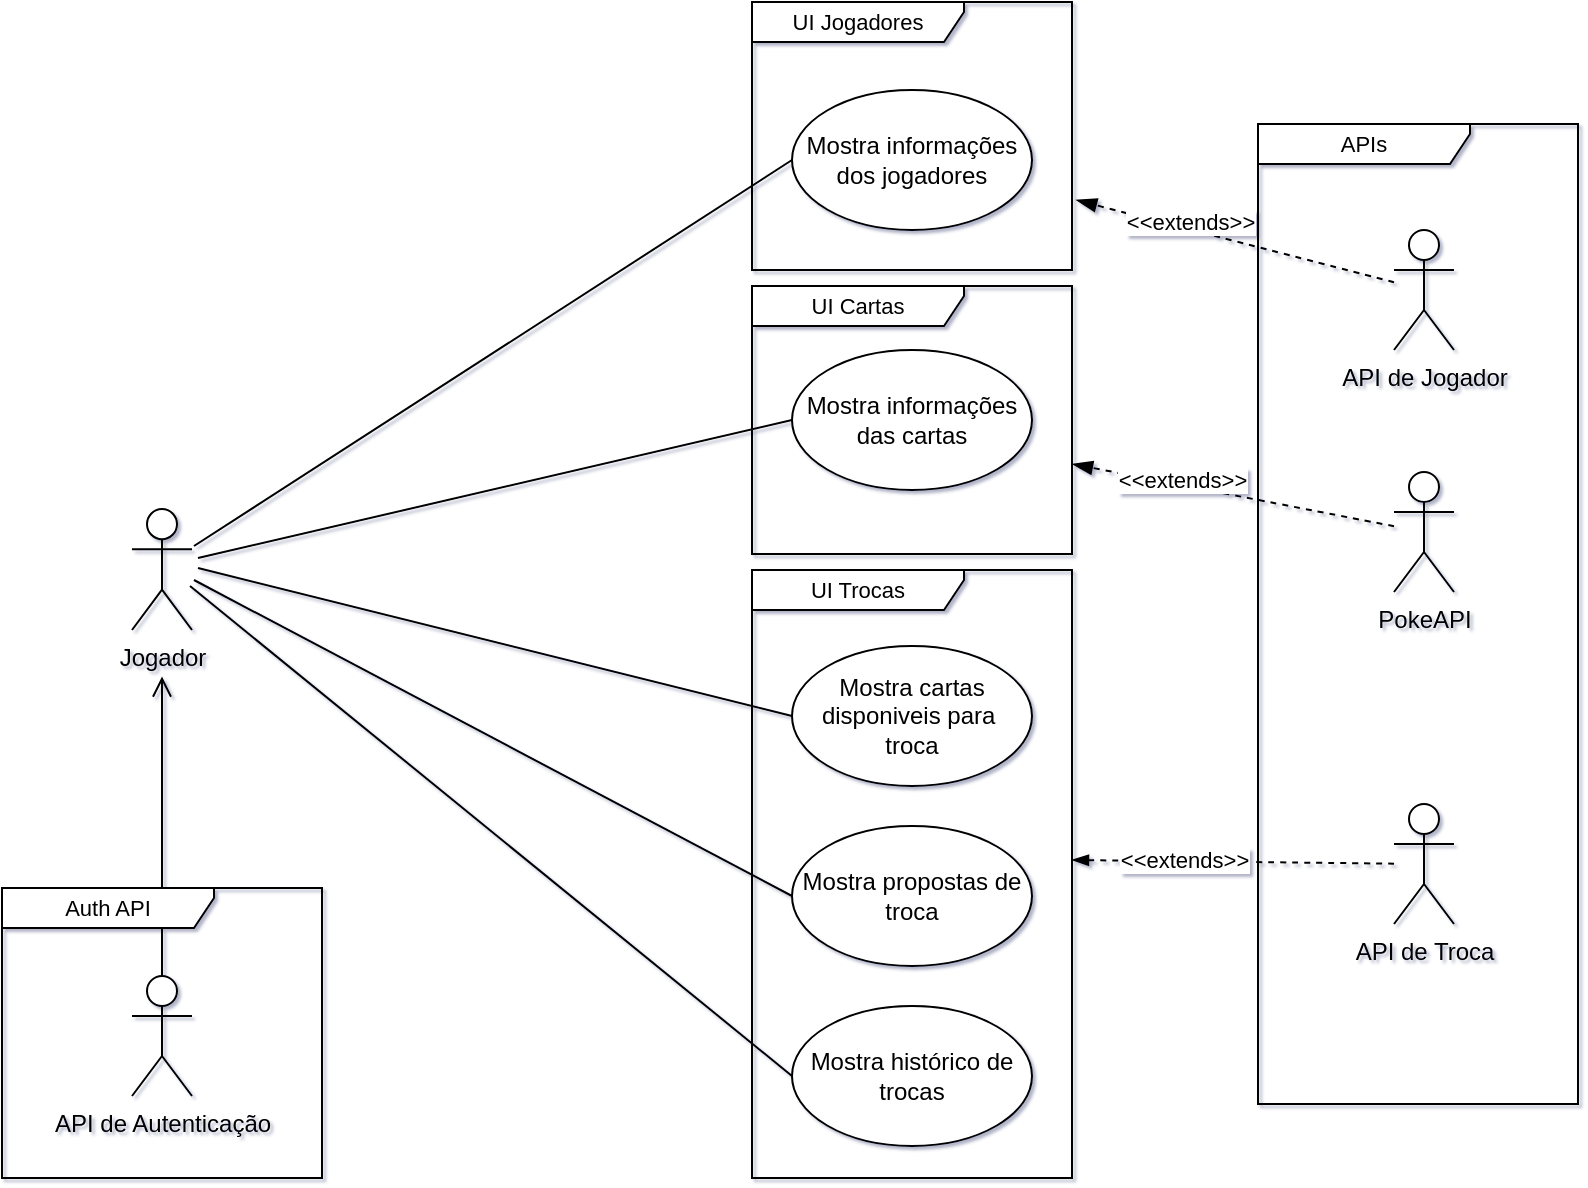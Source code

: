 <mxfile version="26.2.12" pages="2">
  <diagram name="Diagrama de caso de uso" id="q5Q0HnHNC897IRmGhIEo">
    <mxGraphModel dx="1428" dy="785" grid="0" gridSize="10" guides="1" tooltips="1" connect="1" arrows="1" fold="1" page="0" pageScale="1" pageWidth="850" pageHeight="1100" background="none" math="0" shadow="1">
      <root>
        <mxCell id="0" />
        <mxCell id="1" parent="0" />
        <mxCell id="7NV7xG-uS9PKFknftASq-3" style="rounded=0;orthogonalLoop=1;jettySize=auto;html=1;entryX=0;entryY=0.5;entryDx=0;entryDy=0;fontSize=12;startSize=8;endSize=8;endArrow=none;startFill=0;startArrow=none;" parent="1" target="cr2DgL153ClsetmP0AdC-1" edge="1">
          <mxGeometry relative="1" as="geometry">
            <mxPoint x="400" y="195" as="targetPoint" />
            <mxPoint x="163" y="287" as="sourcePoint" />
          </mxGeometry>
        </mxCell>
        <mxCell id="7NV7xG-uS9PKFknftASq-5" style="rounded=0;orthogonalLoop=1;jettySize=auto;html=1;entryX=0;entryY=0.5;entryDx=0;entryDy=0;fontSize=12;startSize=8;endSize=8;endArrow=none;startFill=0;startArrow=none;" parent="1" target="cr2DgL153ClsetmP0AdC-2" edge="1">
          <mxGeometry relative="1" as="geometry">
            <mxPoint x="400" y="335" as="targetPoint" />
            <mxPoint x="163" y="292" as="sourcePoint" />
          </mxGeometry>
        </mxCell>
        <mxCell id="7NV7xG-uS9PKFknftASq-6" style="rounded=0;orthogonalLoop=1;jettySize=auto;html=1;entryX=0;entryY=0.5;entryDx=0;entryDy=0;fontSize=12;startSize=8;endSize=8;endArrow=none;startFill=0;startArrow=none;" parent="1" target="cr2DgL153ClsetmP0AdC-4" edge="1">
          <mxGeometry relative="1" as="geometry">
            <mxPoint x="400" y="405" as="targetPoint" />
            <mxPoint x="161" y="298" as="sourcePoint" />
          </mxGeometry>
        </mxCell>
        <mxCell id="7NV7xG-uS9PKFknftASq-7" style="rounded=0;orthogonalLoop=1;jettySize=auto;html=1;entryX=0;entryY=0.5;entryDx=0;entryDy=0;fontSize=12;startSize=8;endSize=8;endArrow=none;startFill=0;startArrow=none;" parent="1" target="cr2DgL153ClsetmP0AdC-5" edge="1">
          <mxGeometry relative="1" as="geometry">
            <mxPoint x="400" y="475" as="targetPoint" />
            <mxPoint x="159" y="301" as="sourcePoint" />
          </mxGeometry>
        </mxCell>
        <mxCell id="1iPAXhDrvb-g_Z3nLl4W-2" value="Jogador&lt;div&gt;&lt;br&gt;&lt;/div&gt;" style="shape=umlActor;verticalLabelPosition=bottom;verticalAlign=top;html=1;outlineConnect=0;labelBackgroundColor=none;" parent="1" vertex="1">
          <mxGeometry x="130" y="262.5" width="30" height="60.5" as="geometry" />
        </mxCell>
        <mxCell id="cr2DgL153ClsetmP0AdC-1" value="Mostra informações das cartas" style="ellipse;whiteSpace=wrap;html=1;" parent="1" vertex="1">
          <mxGeometry x="460" y="183" width="120" height="70" as="geometry" />
        </mxCell>
        <mxCell id="cr2DgL153ClsetmP0AdC-2" value="Mostra cartas disponiveis para&amp;nbsp;&lt;div&gt;troca&lt;/div&gt;" style="ellipse;whiteSpace=wrap;html=1;" parent="1" vertex="1">
          <mxGeometry x="460" y="331" width="120" height="70" as="geometry" />
        </mxCell>
        <mxCell id="cr2DgL153ClsetmP0AdC-3" value="Mostra i&lt;span style=&quot;background-color: transparent; color: light-dark(rgb(0, 0, 0), rgb(255, 255, 255));&quot;&gt;nformações dos jogadores&lt;/span&gt;" style="ellipse;whiteSpace=wrap;html=1;" parent="1" vertex="1">
          <mxGeometry x="460" y="53" width="120" height="70" as="geometry" />
        </mxCell>
        <mxCell id="cr2DgL153ClsetmP0AdC-4" value="Mostra propostas de troca" style="ellipse;whiteSpace=wrap;html=1;" parent="1" vertex="1">
          <mxGeometry x="460" y="421" width="120" height="70" as="geometry" />
        </mxCell>
        <mxCell id="cr2DgL153ClsetmP0AdC-5" value="Mostra histórico de trocas" style="ellipse;whiteSpace=wrap;html=1;" parent="1" vertex="1">
          <mxGeometry x="460" y="511" width="120" height="70" as="geometry" />
        </mxCell>
        <mxCell id="01l0vP2sXItomz10LRTy-16" style="shape=connector;rounded=0;orthogonalLoop=1;jettySize=auto;html=1;entryX=0;entryY=0.5;entryDx=0;entryDy=0;strokeColor=default;align=center;verticalAlign=middle;fontFamily=Helvetica;fontSize=12;fontColor=default;labelBackgroundColor=default;startFill=0;startSize=8;endArrow=none;endSize=8;startArrow=none;" parent="1" target="cr2DgL153ClsetmP0AdC-3" edge="1">
          <mxGeometry relative="1" as="geometry">
            <mxPoint x="161" y="281" as="sourcePoint" />
          </mxGeometry>
        </mxCell>
        <mxCell id="fW-dDwqVfDjb9ZclWdb1-9" value="UI Jogadores" style="shape=umlFrame;whiteSpace=wrap;html=1;pointerEvents=0;fontFamily=Helvetica;fontSize=11;fontColor=default;labelBackgroundColor=default;width=106;height=20;" parent="1" vertex="1">
          <mxGeometry x="440" y="9" width="160" height="134" as="geometry" />
        </mxCell>
        <mxCell id="01l0vP2sXItomz10LRTy-3" value="APIs" style="shape=umlFrame;whiteSpace=wrap;html=1;pointerEvents=0;fontFamily=Helvetica;fontSize=11;fontColor=default;labelBackgroundColor=default;width=106;height=20;" parent="1" vertex="1">
          <mxGeometry x="693" y="70" width="160" height="490" as="geometry" />
        </mxCell>
        <mxCell id="AETbVoD7sWcdyevvZo6Y-5" value="API de Jogador" style="shape=umlActor;verticalLabelPosition=bottom;verticalAlign=top;html=1;outlineConnect=0;" parent="1" vertex="1">
          <mxGeometry x="761" y="123" width="30" height="60" as="geometry" />
        </mxCell>
        <mxCell id="AETbVoD7sWcdyevvZo6Y-9" value="PokeAPI" style="shape=umlActor;verticalLabelPosition=bottom;verticalAlign=top;html=1;outlineConnect=0;" parent="1" vertex="1">
          <mxGeometry x="761" y="244" width="30" height="60" as="geometry" />
        </mxCell>
        <mxCell id="AETbVoD7sWcdyevvZo6Y-10" value="API de Troca" style="shape=umlActor;verticalLabelPosition=bottom;verticalAlign=top;html=1;outlineConnect=0;" parent="1" vertex="1">
          <mxGeometry x="761" y="410" width="30" height="60" as="geometry" />
        </mxCell>
        <mxCell id="AETbVoD7sWcdyevvZo6Y-13" style="edgeStyle=none;curved=1;rounded=0;orthogonalLoop=1;jettySize=auto;html=1;entryX=1.013;entryY=0.739;entryDx=0;entryDy=0;entryPerimeter=0;fontSize=12;startSize=8;endSize=8;endArrow=blockThin;endFill=1;dashed=1;" parent="1" source="AETbVoD7sWcdyevvZo6Y-5" target="fW-dDwqVfDjb9ZclWdb1-9" edge="1">
          <mxGeometry relative="1" as="geometry" />
        </mxCell>
        <mxCell id="sfoTxM4zX_ERkdPOaKE--1" value="&amp;lt;&amp;lt;extends&amp;gt;&amp;gt;" style="edgeLabel;html=1;align=center;verticalAlign=middle;resizable=0;points=[];" parent="AETbVoD7sWcdyevvZo6Y-13" vertex="1" connectable="0">
          <mxGeometry x="0.45" y="-2" relative="1" as="geometry">
            <mxPoint x="12" y="1" as="offset" />
          </mxGeometry>
        </mxCell>
        <mxCell id="AETbVoD7sWcdyevvZo6Y-14" style="edgeStyle=none;curved=1;rounded=0;orthogonalLoop=1;jettySize=auto;html=1;entryX=1;entryY=0.477;entryDx=0;entryDy=0;entryPerimeter=0;fontSize=12;endArrow=blockThin;endFill=1;dashed=1;" parent="1" source="AETbVoD7sWcdyevvZo6Y-10" target="aWo8lq3ti_d89RVqLucp-1" edge="1">
          <mxGeometry relative="1" as="geometry" />
        </mxCell>
        <mxCell id="sfoTxM4zX_ERkdPOaKE--4" value="&amp;lt;&amp;lt;extends&amp;gt;&amp;gt;" style="edgeLabel;html=1;align=center;verticalAlign=middle;resizable=0;points=[];" parent="AETbVoD7sWcdyevvZo6Y-14" vertex="1" connectable="0">
          <mxGeometry x="0.293" y="1" relative="1" as="geometry">
            <mxPoint x="-1" y="-2" as="offset" />
          </mxGeometry>
        </mxCell>
        <mxCell id="AETbVoD7sWcdyevvZo6Y-15" style="edgeStyle=none;curved=1;rounded=0;orthogonalLoop=1;jettySize=auto;html=1;entryX=1;entryY=0.664;entryDx=0;entryDy=0;entryPerimeter=0;fontSize=12;startSize=8;endSize=8;endArrow=blockThin;endFill=1;dashed=1;" parent="1" source="AETbVoD7sWcdyevvZo6Y-9" target="aWo8lq3ti_d89RVqLucp-5" edge="1">
          <mxGeometry relative="1" as="geometry" />
        </mxCell>
        <mxCell id="sfoTxM4zX_ERkdPOaKE--3" value="&amp;lt;&amp;lt;extends&amp;gt;&amp;gt;" style="edgeLabel;html=1;align=center;verticalAlign=middle;resizable=0;points=[];" parent="AETbVoD7sWcdyevvZo6Y-15" vertex="1" connectable="0">
          <mxGeometry x="0.348" relative="1" as="geometry">
            <mxPoint x="2" y="-2" as="offset" />
          </mxGeometry>
        </mxCell>
        <mxCell id="AETbVoD7sWcdyevvZo6Y-17" style="edgeStyle=none;curved=1;rounded=0;orthogonalLoop=1;jettySize=auto;html=1;fontSize=12;startSize=8;endSize=8;endArrow=open;endFill=0;" parent="1" source="AETbVoD7sWcdyevvZo6Y-16" edge="1">
          <mxGeometry relative="1" as="geometry">
            <mxPoint x="145" y="346.238" as="targetPoint" />
          </mxGeometry>
        </mxCell>
        <mxCell id="AETbVoD7sWcdyevvZo6Y-16" value="API de Autenticação" style="shape=umlActor;verticalLabelPosition=bottom;verticalAlign=top;html=1;outlineConnect=0;" parent="1" vertex="1">
          <mxGeometry x="130" y="496" width="30" height="60" as="geometry" />
        </mxCell>
        <mxCell id="aWo8lq3ti_d89RVqLucp-1" value="UI Trocas" style="shape=umlFrame;whiteSpace=wrap;html=1;pointerEvents=0;fontFamily=Helvetica;fontSize=11;fontColor=default;labelBackgroundColor=default;width=106;height=20;" parent="1" vertex="1">
          <mxGeometry x="440" y="293" width="160" height="304" as="geometry" />
        </mxCell>
        <mxCell id="aWo8lq3ti_d89RVqLucp-5" value="UI Cartas" style="shape=umlFrame;whiteSpace=wrap;html=1;pointerEvents=0;fontFamily=Helvetica;fontSize=11;fontColor=default;labelBackgroundColor=default;width=106;height=20;" parent="1" vertex="1">
          <mxGeometry x="440" y="151" width="160" height="134" as="geometry" />
        </mxCell>
        <mxCell id="_fXUxbXjyx4xaNuiFVpw-1" value="Auth API" style="shape=umlFrame;whiteSpace=wrap;html=1;pointerEvents=0;fontFamily=Helvetica;fontSize=11;fontColor=default;labelBackgroundColor=default;width=106;height=20;" vertex="1" parent="1">
          <mxGeometry x="65" y="452" width="160" height="145" as="geometry" />
        </mxCell>
      </root>
    </mxGraphModel>
  </diagram>
  <diagram id="-CV712XTLlUQQxjlEUlC" name="Diagrama de classes">
    <mxGraphModel dx="4019" dy="4224" grid="0" gridSize="10" guides="1" tooltips="1" connect="1" arrows="1" fold="1" page="1" pageScale="1" pageWidth="2339" pageHeight="3300" math="0" shadow="1">
      <root>
        <mxCell id="0" />
        <mxCell id="1" parent="0" />
        <mxCell id="ZPA1uZj1T_bXoZJsJ8JU-5" style="edgeStyle=orthogonalEdgeStyle;rounded=0;orthogonalLoop=1;jettySize=auto;html=1;entryX=0.5;entryY=0;entryDx=0;entryDy=0;" parent="1" source="NgLpLEp_pREK2nsnqpGd-26" target="ZPA1uZj1T_bXoZJsJ8JU-4" edge="1">
          <mxGeometry relative="1" as="geometry" />
        </mxCell>
        <mxCell id="ZPA1uZj1T_bXoZJsJ8JU-10" style="edgeStyle=orthogonalEdgeStyle;rounded=0;orthogonalLoop=1;jettySize=auto;html=1;entryX=0.5;entryY=1;entryDx=0;entryDy=0;endArrow=block;endFill=0;" parent="1" source="NgLpLEp_pREK2nsnqpGd-26" target="qqAHrHeiML-xpkpBoISj-18" edge="1">
          <mxGeometry relative="1" as="geometry" />
        </mxCell>
        <mxCell id="NgLpLEp_pREK2nsnqpGd-26" value="&lt;div style=&quot;line-height: 150%;&quot;&gt;&lt;p style=&quot;margin:0px;margin-top:4px;text-align:center;&quot;&gt;&lt;b&gt;LoginADM&lt;/b&gt;&lt;/p&gt;&lt;hr size=&quot;1&quot; style=&quot;border-style:solid;&quot;&gt;&lt;p style=&quot;margin:0px;margin-left:4px;&quot;&gt;+ password: String&lt;/p&gt;&lt;p style=&quot;margin:0px;margin-left:4px;&quot;&gt;+ name: String&lt;/p&gt;&lt;hr size=&quot;1&quot; style=&quot;border-style:solid;&quot;&gt;&lt;p style=&quot;margin:0px;margin-left:4px;&quot;&gt;+ autenticate(): bool&lt;/p&gt;&lt;p style=&quot;margin:0px;margin-left:4px;&quot;&gt;&lt;br&gt;&lt;/p&gt;&lt;p style=&quot;margin:0px;margin-left:4px;&quot;&gt;&lt;br&gt;&lt;/p&gt;&lt;/div&gt;" style="verticalAlign=top;align=left;overflow=fill;html=1;whiteSpace=wrap;" parent="1" vertex="1">
          <mxGeometry x="-1294.5" y="-1037" width="187" height="113" as="geometry" />
        </mxCell>
        <mxCell id="Z8R0I0xb3j2OHpnb4Ci0-22" style="edgeStyle=none;shape=connector;curved=1;rounded=0;orthogonalLoop=1;jettySize=auto;html=1;entryX=0.5;entryY=1;entryDx=0;entryDy=0;strokeColor=default;align=center;verticalAlign=middle;fontFamily=Helvetica;fontSize=12;fontColor=default;labelBackgroundColor=default;startFill=0;startSize=8;endArrow=classic;endSize=8;endFill=1;exitX=0.75;exitY=1;exitDx=0;exitDy=0;" parent="1" edge="1">
          <mxGeometry relative="1" as="geometry">
            <Array as="points">
              <mxPoint x="9" y="1148" />
            </Array>
            <mxPoint x="-83" y="934" as="targetPoint" />
          </mxGeometry>
        </mxCell>
        <mxCell id="qqAHrHeiML-xpkpBoISj-18" value="&lt;p style=&quot;margin:0px;margin-top:4px;text-align:center;&quot;&gt;&lt;i&gt;&amp;lt;&amp;lt;Interface&amp;gt;&amp;gt;&lt;/i&gt;&lt;br&gt;&lt;b&gt;IAutenticator&lt;/b&gt;&lt;/p&gt;&lt;hr size=&quot;1&quot; style=&quot;border-style:solid;&quot;&gt;&lt;p style=&quot;margin:0px;margin-left:4px;&quot;&gt;+ autenticate(): bool&lt;/p&gt;" style="verticalAlign=top;align=left;overflow=fill;html=1;whiteSpace=wrap;" parent="1" vertex="1">
          <mxGeometry x="-1296" y="-1157" width="190" height="69" as="geometry" />
        </mxCell>
        <mxCell id="ZPA1uZj1T_bXoZJsJ8JU-4" value="&lt;div style=&quot;line-height: 150%;&quot;&gt;&lt;p style=&quot;margin:0px;margin-top:4px;text-align:center;&quot;&gt;&lt;b&gt;ADMPanel&lt;/b&gt;&lt;/p&gt;&lt;hr size=&quot;1&quot; style=&quot;border-style:solid;&quot;&gt;&lt;p style=&quot;margin:0px;margin-left:4px;&quot;&gt;&amp;nbsp;+ name: String&amp;nbsp;&lt;/p&gt;&lt;p style=&quot;margin:0px;margin-left:4px;&quot;&gt;&amp;nbsp;- playerPanel: IPlayerPanel&lt;/p&gt;&lt;p style=&quot;margin:0px;margin-left:4px;&quot;&gt;&amp;nbsp;- tradePanel: ITradePanel&lt;/p&gt;&lt;p style=&quot;margin:0px;margin-left:4px;&quot;&gt;&amp;nbsp;- cardPanel: ICardPanel&lt;/p&gt;&lt;hr size=&quot;1&quot; style=&quot;border-style:solid;&quot;&gt;&lt;p style=&quot;margin:0px;margin-left:4px;&quot;&gt;+logout()&lt;/p&gt;&lt;/div&gt;" style="verticalAlign=top;align=left;overflow=fill;html=1;whiteSpace=wrap;" parent="1" vertex="1">
          <mxGeometry x="-1294.5" y="-871" width="187" height="147" as="geometry" />
        </mxCell>
        <mxCell id="L6c-gYu3XrX1uwC1TXvT-27" style="edgeStyle=orthogonalEdgeStyle;rounded=0;orthogonalLoop=1;jettySize=auto;html=1;exitX=0.45;exitY=0.012;exitDx=0;exitDy=0;exitPerimeter=0;endArrow=block;endFill=0;dashed=1;" parent="1" source="L6c-gYu3XrX1uwC1TXvT-5" target="L6c-gYu3XrX1uwC1TXvT-20" edge="1">
          <mxGeometry relative="1" as="geometry" />
        </mxCell>
        <mxCell id="L6c-gYu3XrX1uwC1TXvT-36" style="edgeStyle=orthogonalEdgeStyle;rounded=0;orthogonalLoop=1;jettySize=auto;html=1;" parent="1" source="L6c-gYu3XrX1uwC1TXvT-5" target="L6c-gYu3XrX1uwC1TXvT-32" edge="1">
          <mxGeometry relative="1" as="geometry" />
        </mxCell>
        <mxCell id="L6c-gYu3XrX1uwC1TXvT-5" value="PlayerPanelADM" style="swimlane;fontStyle=1;align=center;verticalAlign=top;childLayout=stackLayout;horizontal=1;startSize=26;horizontalStack=0;resizeParent=1;resizeParentMax=0;resizeLast=0;collapsible=1;marginBottom=0;whiteSpace=wrap;html=1;" parent="1" vertex="1">
          <mxGeometry x="-1549" y="-492" width="160" height="86" as="geometry" />
        </mxCell>
        <mxCell id="L6c-gYu3XrX1uwC1TXvT-6" value="- playersData: PlayersData" style="text;strokeColor=none;fillColor=none;align=left;verticalAlign=top;spacingLeft=4;spacingRight=4;overflow=hidden;rotatable=0;points=[[0,0.5],[1,0.5]];portConstraint=eastwest;whiteSpace=wrap;html=1;" parent="L6c-gYu3XrX1uwC1TXvT-5" vertex="1">
          <mxGeometry y="26" width="160" height="26" as="geometry" />
        </mxCell>
        <mxCell id="L6c-gYu3XrX1uwC1TXvT-7" value="" style="line;strokeWidth=1;fillColor=none;align=left;verticalAlign=middle;spacingTop=-1;spacingLeft=3;spacingRight=3;rotatable=0;labelPosition=right;points=[];portConstraint=eastwest;strokeColor=inherit;" parent="L6c-gYu3XrX1uwC1TXvT-5" vertex="1">
          <mxGeometry y="52" width="160" height="8" as="geometry" />
        </mxCell>
        <mxCell id="qqAHrHeiML-xpkpBoISj-11" value="&lt;p style=&quot;margin: 0px 0px 0px 4px;&quot;&gt;&lt;span style=&quot;background-color: transparent; color: light-dark(rgb(0, 0, 0), rgb(255, 255, 255));&quot;&gt;+ sh&lt;/span&gt;&lt;span style=&quot;color: rgba(0, 0, 0, 0); font-family: monospace; font-size: 0px; text-wrap-mode: nowrap; background-color: transparent;&quot;&gt;%3CmxGraphModel%3E%3Croot%3E%3CmxCell%20id%3D%220%22%2F%3E%3CmxCell%20id%3D%221%22%20parent%3D%220%22%2F%3E%3CmxCell%20id%3D%222%22%20value%3D%22%26lt%3Bp%20style%3D%26quot%3Bmargin%3A0px%3Bmargin-top%3A4px%3Btext-align%3Acenter%3B%26quot%3B%26gt%3B%26lt%3Bi%26gt%3B%26amp%3Blt%3B%26amp%3Blt%3BInterface%26amp%3Bgt%3B%26amp%3Bgt%3B%26lt%3B%2Fi%26gt%3B%26lt%3Bbr%2F%26gt%3B%26lt%3Bb%26gt%3BInterface%26lt%3B%2Fb%26gt%3B%26lt%3B%2Fp%26gt%3B%26lt%3Bhr%20size%3D%26quot%3B1%26quot%3B%20style%3D%26quot%3Bborder-style%3Asolid%3B%26quot%3B%2F%26gt%3B%26lt%3Bp%20style%3D%26quot%3Bmargin%3A0px%3Bmargin-left%3A4px%3B%26quot%3B%26gt%3B%2B%20field1%3A%20Type%26lt%3Bbr%2F%26gt%3B%2B%20field2%3A%20Type%26lt%3B%2Fp%26gt%3B%26lt%3Bhr%20size%3D%26quot%3B1%26quot%3B%20style%3D%26quot%3Bborder-style%3Asolid%3B%26quot%3B%2F%26gt%3B%26lt%3Bp%20style%3D%26quot%3Bmargin%3A0px%3Bmargin-left%3A4px%3B%26quot%3B%26gt%3B%2B%20method1(Type)%3A%20Type%26lt%3Bbr%2F%26gt%3B%2B%20method2(Type%2C%20Type)%3A%20Type%26lt%3B%2Fp%26gt%3B%22%20style%3D%22verticalAlign%3Dtop%3Balign%3Dleft%3Boverflow%3Dfill%3Bhtml%3D1%3BwhiteSpace%3Dwrap%3B%22%20vertex%3D%221%22%20parent%3D%221%22%3E%3CmxGeometry%20x%3D%22-298%22%20y%3D%22-657%22%20width%3D%22190%22%20height%3D%22140%22%20as%3D%22geometry%22%2F%3E%3C%2FmxCell%3E%3C%2Froot%3E%3C%2FmxGraphModel%3E&lt;/span&gt;&lt;span style=&quot;background-color: transparent; color: light-dark(rgb(0, 0, 0), rgb(255, 255, 255));&quot;&gt;owPlayersInfo&lt;/span&gt;&lt;span style=&quot;background-color: transparent; color: light-dark(rgb(0, 0, 0), rgb(255, 255, 255)); text-align: center;&quot;&gt;()&lt;/span&gt;&lt;/p&gt;" style="text;strokeColor=none;fillColor=none;align=left;verticalAlign=top;spacingLeft=4;spacingRight=4;overflow=hidden;rotatable=0;points=[[0,0.5],[1,0.5]];portConstraint=eastwest;whiteSpace=wrap;html=1;" parent="L6c-gYu3XrX1uwC1TXvT-5" vertex="1">
          <mxGeometry y="60" width="160" height="26" as="geometry" />
        </mxCell>
        <mxCell id="L6c-gYu3XrX1uwC1TXvT-29" style="edgeStyle=orthogonalEdgeStyle;rounded=0;orthogonalLoop=1;jettySize=auto;html=1;entryX=0.5;entryY=1;entryDx=0;entryDy=0;dashed=1;endArrow=block;endFill=0;" parent="1" source="L6c-gYu3XrX1uwC1TXvT-10" target="L6c-gYu3XrX1uwC1TXvT-19" edge="1">
          <mxGeometry relative="1" as="geometry" />
        </mxCell>
        <mxCell id="L6c-gYu3XrX1uwC1TXvT-10" value="TradePanelADM&lt;div&gt;&lt;br&gt;&lt;/div&gt;" style="swimlane;fontStyle=1;align=center;verticalAlign=top;childLayout=stackLayout;horizontal=1;startSize=26;horizontalStack=0;resizeParent=1;resizeParentMax=0;resizeLast=0;collapsible=1;marginBottom=0;whiteSpace=wrap;html=1;" parent="1" vertex="1">
          <mxGeometry x="-1281" y="-492" width="160" height="121" as="geometry" />
        </mxCell>
        <mxCell id="L6c-gYu3XrX1uwC1TXvT-11" value="- tradesData: TradesData" style="text;strokeColor=none;fillColor=none;align=left;verticalAlign=top;spacingLeft=4;spacingRight=4;overflow=hidden;rotatable=0;points=[[0,0.5],[1,0.5]];portConstraint=eastwest;whiteSpace=wrap;html=1;" parent="L6c-gYu3XrX1uwC1TXvT-10" vertex="1">
          <mxGeometry y="26" width="160" height="25" as="geometry" />
        </mxCell>
        <mxCell id="L6c-gYu3XrX1uwC1TXvT-12" value="" style="line;strokeWidth=1;fillColor=none;align=left;verticalAlign=middle;spacingTop=-1;spacingLeft=3;spacingRight=3;rotatable=0;labelPosition=right;points=[];portConstraint=eastwest;strokeColor=inherit;" parent="L6c-gYu3XrX1uwC1TXvT-10" vertex="1">
          <mxGeometry y="51" width="160" height="8" as="geometry" />
        </mxCell>
        <mxCell id="qqAHrHeiML-xpkpBoISj-24" value="&lt;p style=&quot;margin: 0px 0px 0px 4px;&quot;&gt;+ showOpenTrades()&lt;/p&gt;&lt;p style=&quot;margin: 0px 0px 0px 4px;&quot;&gt;+ showTradesProposal()&lt;/p&gt;&lt;p style=&quot;margin: 0px 0px 0px 4px;&quot;&gt;+ showTradesHistory()&lt;/p&gt;" style="text;strokeColor=none;fillColor=none;align=left;verticalAlign=top;spacingLeft=4;spacingRight=4;overflow=hidden;rotatable=0;points=[[0,0.5],[1,0.5]];portConstraint=eastwest;whiteSpace=wrap;html=1;" parent="L6c-gYu3XrX1uwC1TXvT-10" vertex="1">
          <mxGeometry y="59" width="160" height="62" as="geometry" />
        </mxCell>
        <mxCell id="L6c-gYu3XrX1uwC1TXvT-31" style="edgeStyle=orthogonalEdgeStyle;rounded=0;orthogonalLoop=1;jettySize=auto;html=1;entryX=0.5;entryY=1;entryDx=0;entryDy=0;dashed=1;endArrow=block;endFill=0;" parent="1" source="L6c-gYu3XrX1uwC1TXvT-14" target="L6c-gYu3XrX1uwC1TXvT-18" edge="1">
          <mxGeometry relative="1" as="geometry" />
        </mxCell>
        <mxCell id="L6c-gYu3XrX1uwC1TXvT-50" style="edgeStyle=orthogonalEdgeStyle;rounded=0;orthogonalLoop=1;jettySize=auto;html=1;entryX=0.5;entryY=0;entryDx=0;entryDy=0;" parent="1" source="L6c-gYu3XrX1uwC1TXvT-14" target="L6c-gYu3XrX1uwC1TXvT-40" edge="1">
          <mxGeometry relative="1" as="geometry" />
        </mxCell>
        <mxCell id="L6c-gYu3XrX1uwC1TXvT-14" value="CardPanelADM" style="swimlane;fontStyle=1;align=center;verticalAlign=top;childLayout=stackLayout;horizontal=1;startSize=26;horizontalStack=0;resizeParent=1;resizeParentMax=0;resizeLast=0;collapsible=1;marginBottom=0;whiteSpace=wrap;html=1;" parent="1" vertex="1">
          <mxGeometry x="-999" y="-492" width="160" height="88" as="geometry" />
        </mxCell>
        <mxCell id="L6c-gYu3XrX1uwC1TXvT-15" value="- cardsData: CardsData" style="text;strokeColor=none;fillColor=none;align=left;verticalAlign=top;spacingLeft=4;spacingRight=4;overflow=hidden;rotatable=0;points=[[0,0.5],[1,0.5]];portConstraint=eastwest;whiteSpace=wrap;html=1;" parent="L6c-gYu3XrX1uwC1TXvT-14" vertex="1">
          <mxGeometry y="26" width="160" height="26" as="geometry" />
        </mxCell>
        <mxCell id="L6c-gYu3XrX1uwC1TXvT-16" value="" style="line;strokeWidth=1;fillColor=none;align=left;verticalAlign=middle;spacingTop=-1;spacingLeft=3;spacingRight=3;rotatable=0;labelPosition=right;points=[];portConstraint=eastwest;strokeColor=inherit;" parent="L6c-gYu3XrX1uwC1TXvT-14" vertex="1">
          <mxGeometry y="52" width="160" height="8" as="geometry" />
        </mxCell>
        <mxCell id="qqAHrHeiML-xpkpBoISj-20" value="&lt;p style=&quot;margin: 0px 0px 0px 4px;&quot;&gt;+ showCardsInfo()&lt;/p&gt;" style="text;strokeColor=none;fillColor=none;align=left;verticalAlign=top;spacingLeft=4;spacingRight=4;overflow=hidden;rotatable=0;points=[[0,0.5],[1,0.5]];portConstraint=eastwest;whiteSpace=wrap;html=1;" parent="L6c-gYu3XrX1uwC1TXvT-14" vertex="1">
          <mxGeometry y="60" width="160" height="28" as="geometry" />
        </mxCell>
        <mxCell id="L6c-gYu3XrX1uwC1TXvT-18" value="&lt;p style=&quot;margin:0px;margin-top:4px;text-align:center;&quot;&gt;&lt;i&gt;&amp;lt;&amp;lt;Interface&amp;gt;&amp;gt;&lt;/i&gt;&lt;br&gt;&lt;b&gt;ICardPanel&lt;/b&gt;&lt;/p&gt;&lt;hr size=&quot;1&quot; style=&quot;border-style:solid;&quot;&gt;&lt;p style=&quot;margin:0px;margin-left:4px;&quot;&gt;+ showCardsInfo()&lt;/p&gt;" style="verticalAlign=top;align=left;overflow=fill;html=1;whiteSpace=wrap;" parent="1" vertex="1">
          <mxGeometry x="-1014" y="-663" width="190" height="70" as="geometry" />
        </mxCell>
        <mxCell id="L6c-gYu3XrX1uwC1TXvT-19" value="&lt;p style=&quot;margin:0px;margin-top:4px;text-align:center;&quot;&gt;&lt;i&gt;&amp;lt;&amp;lt;Interface&amp;gt;&amp;gt;&lt;/i&gt;&lt;br&gt;&lt;b&gt;ITradePanel&lt;/b&gt;&lt;/p&gt;&lt;hr size=&quot;1&quot; style=&quot;border-style:solid;&quot;&gt;&lt;p style=&quot;margin: 0px 0px 0px 4px;&quot;&gt;+ showOpenTrades()&lt;/p&gt;&lt;p style=&quot;margin: 0px 0px 0px 4px;&quot;&gt;+ showTradesProposal()&lt;/p&gt;&lt;p style=&quot;margin: 0px 0px 0px 4px;&quot;&gt;+ showTradesHistory()&lt;/p&gt;" style="verticalAlign=top;align=left;overflow=fill;html=1;whiteSpace=wrap;" parent="1" vertex="1">
          <mxGeometry x="-1296" y="-663" width="190" height="99" as="geometry" />
        </mxCell>
        <mxCell id="L6c-gYu3XrX1uwC1TXvT-20" value="&lt;p style=&quot;margin:0px;margin-top:4px;text-align:center;&quot;&gt;&lt;i&gt;&amp;lt;&amp;lt;Interface&amp;gt;&amp;gt;&lt;/i&gt;&lt;br&gt;&lt;b&gt;IPlayerPanel&lt;/b&gt;&lt;/p&gt;&lt;hr size=&quot;1&quot; style=&quot;border-style:solid;&quot;&gt;&lt;p style=&quot;margin: 0px 0px 0px 4px;&quot;&gt;&lt;span style=&quot;background-color: transparent; color: light-dark(rgb(0, 0, 0), rgb(255, 255, 255));&quot;&gt;+ sh&lt;/span&gt;&lt;span style=&quot;color: rgba(0, 0, 0, 0); font-family: monospace; font-size: 0px; text-wrap-mode: nowrap; background-color: transparent;&quot;&gt;%3CmxGraphModel%3E%3Croot%3E%3CmxCell%20id%3D%220%22%2F%3E%3CmxCell%20id%3D%221%22%20parent%3D%220%22%2F%3E%3CmxCell%20id%3D%222%22%20value%3D%22%26lt%3Bp%20style%3D%26quot%3Bmargin%3A0px%3Bmargin-top%3A4px%3Btext-align%3Acenter%3B%26quot%3B%26gt%3B%26lt%3Bi%26gt%3B%26amp%3Blt%3B%26amp%3Blt%3BInterface%26amp%3Bgt%3B%26amp%3Bgt%3B%26lt%3B%2Fi%26gt%3B%26lt%3Bbr%2F%26gt%3B%26lt%3Bb%26gt%3BInterface%26lt%3B%2Fb%26gt%3B%26lt%3B%2Fp%26gt%3B%26lt%3Bhr%20size%3D%26quot%3B1%26quot%3B%20style%3D%26quot%3Bborder-style%3Asolid%3B%26quot%3B%2F%26gt%3B%26lt%3Bp%20style%3D%26quot%3Bmargin%3A0px%3Bmargin-left%3A4px%3B%26quot%3B%26gt%3B%2B%20field1%3A%20Type%26lt%3Bbr%2F%26gt%3B%2B%20field2%3A%20Type%26lt%3B%2Fp%26gt%3B%26lt%3Bhr%20size%3D%26quot%3B1%26quot%3B%20style%3D%26quot%3Bborder-style%3Asolid%3B%26quot%3B%2F%26gt%3B%26lt%3Bp%20style%3D%26quot%3Bmargin%3A0px%3Bmargin-left%3A4px%3B%26quot%3B%26gt%3B%2B%20method1(Type)%3A%20Type%26lt%3Bbr%2F%26gt%3B%2B%20method2(Type%2C%20Type)%3A%20Type%26lt%3B%2Fp%26gt%3B%22%20style%3D%22verticalAlign%3Dtop%3Balign%3Dleft%3Boverflow%3Dfill%3Bhtml%3D1%3BwhiteSpace%3Dwrap%3B%22%20vertex%3D%221%22%20parent%3D%221%22%3E%3CmxGeometry%20x%3D%22-298%22%20y%3D%22-657%22%20width%3D%22190%22%20height%3D%22140%22%20as%3D%22geometry%22%2F%3E%3C%2FmxCell%3E%3C%2Froot%3E%3C%2FmxGraphModel%3E&lt;/span&gt;&lt;span style=&quot;background-color: transparent; color: light-dark(rgb(0, 0, 0), rgb(255, 255, 255));&quot;&gt;owPlayersInfo&lt;/span&gt;&lt;span style=&quot;background-color: transparent; color: light-dark(rgb(0, 0, 0), rgb(255, 255, 255)); text-align: center;&quot;&gt;()&lt;/span&gt;&lt;/p&gt;&lt;p style=&quot;margin: 0px 0px 0px 4px;&quot;&gt;&lt;br&gt;&lt;/p&gt;" style="verticalAlign=top;align=left;overflow=fill;html=1;whiteSpace=wrap;" parent="1" vertex="1">
          <mxGeometry x="-1572" y="-663" width="190" height="68" as="geometry" />
        </mxCell>
        <mxCell id="L6c-gYu3XrX1uwC1TXvT-32" value="PlayerData" style="swimlane;fontStyle=1;align=center;verticalAlign=top;childLayout=stackLayout;horizontal=1;startSize=26;horizontalStack=0;resizeParent=1;resizeParentMax=0;resizeLast=0;collapsible=1;marginBottom=0;whiteSpace=wrap;html=1;" parent="1" vertex="1">
          <mxGeometry x="-1549" y="-333" width="160" height="60" as="geometry" />
        </mxCell>
        <mxCell id="L6c-gYu3XrX1uwC1TXvT-34" value="" style="line;strokeWidth=1;fillColor=none;align=left;verticalAlign=middle;spacingTop=-1;spacingLeft=3;spacingRight=3;rotatable=0;labelPosition=right;points=[];portConstraint=eastwest;strokeColor=inherit;" parent="L6c-gYu3XrX1uwC1TXvT-32" vertex="1">
          <mxGeometry y="26" width="160" height="8" as="geometry" />
        </mxCell>
        <mxCell id="L6c-gYu3XrX1uwC1TXvT-35" value="&lt;p style=&quot;margin: 0px 0px 0px 4px;&quot;&gt;&lt;span style=&quot;background-color: transparent; color: light-dark(rgb(0, 0, 0), rgb(255, 255, 255));&quot;&gt;+ fetchPlayersInfo()&lt;/span&gt;&lt;/p&gt;" style="text;strokeColor=none;fillColor=none;align=left;verticalAlign=top;spacingLeft=4;spacingRight=4;overflow=hidden;rotatable=0;points=[[0,0.5],[1,0.5]];portConstraint=eastwest;whiteSpace=wrap;html=1;" parent="L6c-gYu3XrX1uwC1TXvT-32" vertex="1">
          <mxGeometry y="34" width="160" height="26" as="geometry" />
        </mxCell>
        <mxCell id="L6c-gYu3XrX1uwC1TXvT-37" value="TradeData" style="swimlane;fontStyle=1;align=center;verticalAlign=top;childLayout=stackLayout;horizontal=1;startSize=26;horizontalStack=0;resizeParent=1;resizeParentMax=0;resizeLast=0;collapsible=1;marginBottom=0;whiteSpace=wrap;html=1;" parent="1" vertex="1">
          <mxGeometry x="-1281" y="-333" width="160" height="60" as="geometry" />
        </mxCell>
        <mxCell id="L6c-gYu3XrX1uwC1TXvT-38" value="" style="line;strokeWidth=1;fillColor=none;align=left;verticalAlign=middle;spacingTop=-1;spacingLeft=3;spacingRight=3;rotatable=0;labelPosition=right;points=[];portConstraint=eastwest;strokeColor=inherit;" parent="L6c-gYu3XrX1uwC1TXvT-37" vertex="1">
          <mxGeometry y="26" width="160" height="8" as="geometry" />
        </mxCell>
        <mxCell id="L6c-gYu3XrX1uwC1TXvT-39" value="&lt;p style=&quot;margin: 0px 0px 0px 4px;&quot;&gt;&lt;span style=&quot;background-color: transparent; color: light-dark(rgb(0, 0, 0), rgb(255, 255, 255));&quot;&gt;+ fetchTradesInfo()&lt;/span&gt;&lt;/p&gt;" style="text;strokeColor=none;fillColor=none;align=left;verticalAlign=top;spacingLeft=4;spacingRight=4;overflow=hidden;rotatable=0;points=[[0,0.5],[1,0.5]];portConstraint=eastwest;whiteSpace=wrap;html=1;" parent="L6c-gYu3XrX1uwC1TXvT-37" vertex="1">
          <mxGeometry y="34" width="160" height="26" as="geometry" />
        </mxCell>
        <mxCell id="L6c-gYu3XrX1uwC1TXvT-40" value="CardData" style="swimlane;fontStyle=1;align=center;verticalAlign=top;childLayout=stackLayout;horizontal=1;startSize=26;horizontalStack=0;resizeParent=1;resizeParentMax=0;resizeLast=0;collapsible=1;marginBottom=0;whiteSpace=wrap;html=1;" parent="1" vertex="1">
          <mxGeometry x="-999" y="-333" width="160" height="60" as="geometry" />
        </mxCell>
        <mxCell id="L6c-gYu3XrX1uwC1TXvT-41" value="" style="line;strokeWidth=1;fillColor=none;align=left;verticalAlign=middle;spacingTop=-1;spacingLeft=3;spacingRight=3;rotatable=0;labelPosition=right;points=[];portConstraint=eastwest;strokeColor=inherit;" parent="L6c-gYu3XrX1uwC1TXvT-40" vertex="1">
          <mxGeometry y="26" width="160" height="8" as="geometry" />
        </mxCell>
        <mxCell id="L6c-gYu3XrX1uwC1TXvT-42" value="&lt;p style=&quot;margin: 0px 0px 0px 4px;&quot;&gt;&lt;span style=&quot;background-color: transparent; color: light-dark(rgb(0, 0, 0), rgb(255, 255, 255));&quot;&gt;+ fetchCardsInfo()&lt;/span&gt;&lt;/p&gt;" style="text;strokeColor=none;fillColor=none;align=left;verticalAlign=top;spacingLeft=4;spacingRight=4;overflow=hidden;rotatable=0;points=[[0,0.5],[1,0.5]];portConstraint=eastwest;whiteSpace=wrap;html=1;" parent="L6c-gYu3XrX1uwC1TXvT-40" vertex="1">
          <mxGeometry y="34" width="160" height="26" as="geometry" />
        </mxCell>
        <mxCell id="L6c-gYu3XrX1uwC1TXvT-44" style="edgeStyle=orthogonalEdgeStyle;rounded=0;orthogonalLoop=1;jettySize=auto;html=1;" parent="1" source="L6c-gYu3XrX1uwC1TXvT-10" target="L6c-gYu3XrX1uwC1TXvT-37" edge="1">
          <mxGeometry relative="1" as="geometry" />
        </mxCell>
        <mxCell id="L6c-gYu3XrX1uwC1TXvT-46" value="" style="endArrow=diamondThin;endFill=0;endSize=24;html=1;rounded=0;entryX=0;entryY=0.5;entryDx=0;entryDy=0;exitX=0.5;exitY=0;exitDx=0;exitDy=0;" parent="1" source="L6c-gYu3XrX1uwC1TXvT-20" target="ZPA1uZj1T_bXoZJsJ8JU-4" edge="1">
          <mxGeometry width="160" relative="1" as="geometry">
            <mxPoint x="-1492" y="-805" as="sourcePoint" />
            <mxPoint x="-1332" y="-805" as="targetPoint" />
            <Array as="points">
              <mxPoint x="-1477" y="-797" />
            </Array>
          </mxGeometry>
        </mxCell>
        <mxCell id="L6c-gYu3XrX1uwC1TXvT-47" value="" style="endArrow=diamondThin;endFill=0;endSize=24;html=1;rounded=0;exitX=0.5;exitY=0;exitDx=0;exitDy=0;entryX=0.5;entryY=1;entryDx=0;entryDy=0;" parent="1" source="L6c-gYu3XrX1uwC1TXvT-19" target="ZPA1uZj1T_bXoZJsJ8JU-4" edge="1">
          <mxGeometry width="160" relative="1" as="geometry">
            <mxPoint x="-1296" y="-676" as="sourcePoint" />
            <mxPoint x="-1172" y="-740" as="targetPoint" />
          </mxGeometry>
        </mxCell>
        <mxCell id="L6c-gYu3XrX1uwC1TXvT-49" value="" style="endArrow=diamondThin;endFill=0;endSize=24;html=1;rounded=0;entryX=1;entryY=0.5;entryDx=0;entryDy=0;exitX=0.5;exitY=0;exitDx=0;exitDy=0;" parent="1" source="L6c-gYu3XrX1uwC1TXvT-18" target="ZPA1uZj1T_bXoZJsJ8JU-4" edge="1">
          <mxGeometry width="160" relative="1" as="geometry">
            <mxPoint x="-1015" y="-763" as="sourcePoint" />
            <mxPoint x="-1013" y="-847" as="targetPoint" />
            <Array as="points">
              <mxPoint x="-921" y="-797" />
            </Array>
          </mxGeometry>
        </mxCell>
      </root>
    </mxGraphModel>
  </diagram>
</mxfile>
